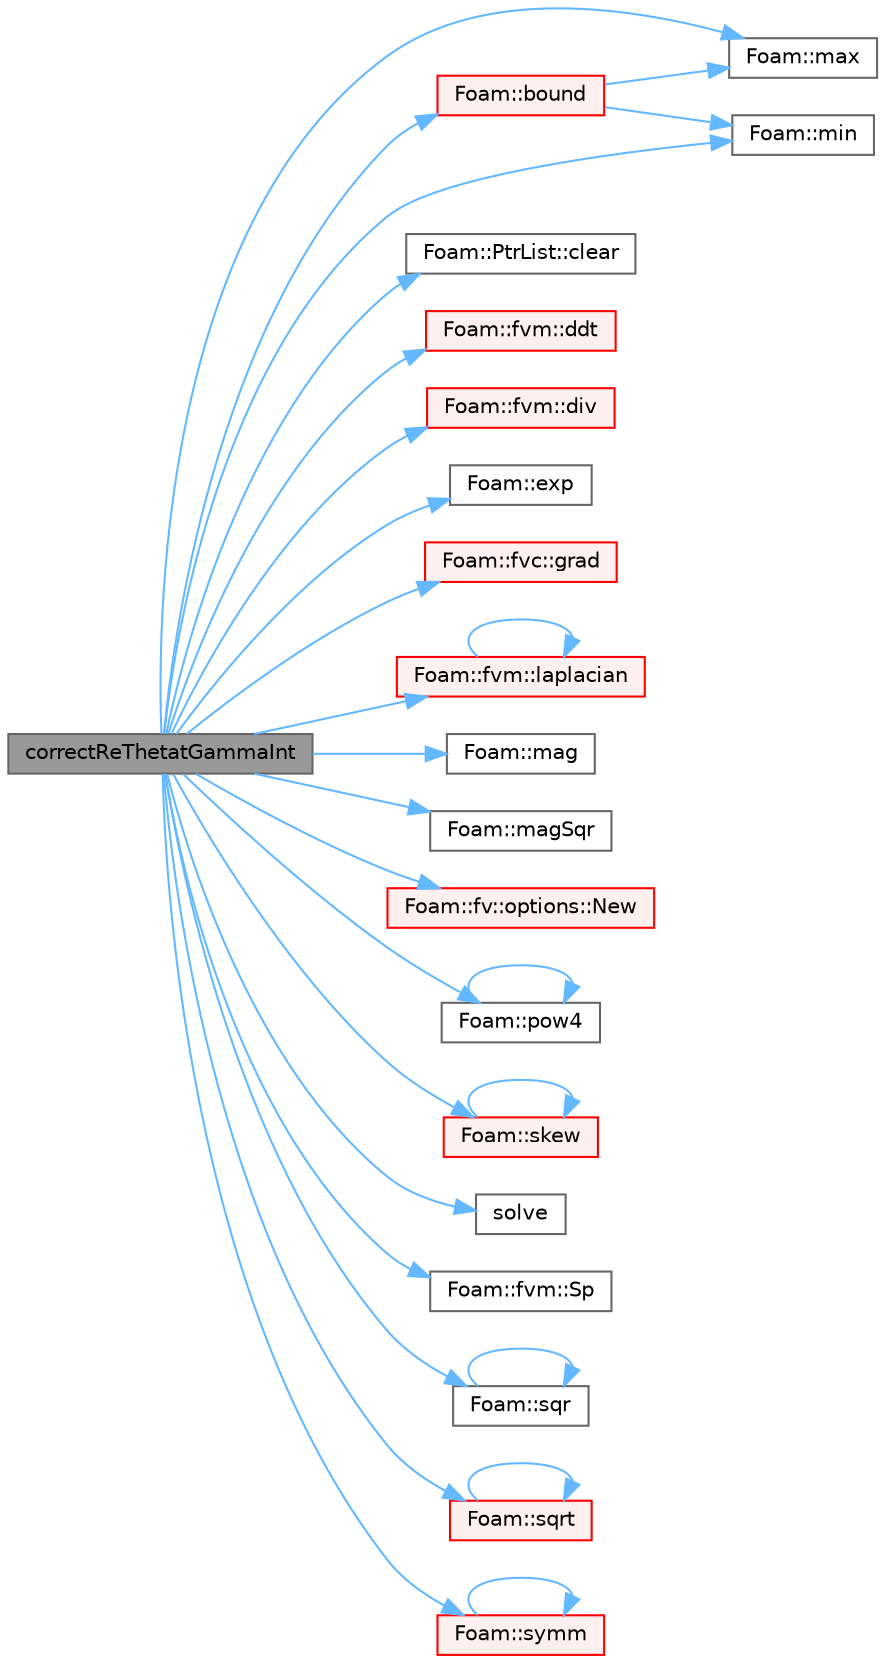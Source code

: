 digraph "correctReThetatGammaInt"
{
 // LATEX_PDF_SIZE
  bgcolor="transparent";
  edge [fontname=Helvetica,fontsize=10,labelfontname=Helvetica,labelfontsize=10];
  node [fontname=Helvetica,fontsize=10,shape=box,height=0.2,width=0.4];
  rankdir="LR";
  Node1 [id="Node000001",label="correctReThetatGammaInt",height=0.2,width=0.4,color="gray40", fillcolor="grey60", style="filled", fontcolor="black",tooltip=" "];
  Node1 -> Node2 [id="edge1_Node000001_Node000002",color="steelblue1",style="solid",tooltip=" "];
  Node2 [id="Node000002",label="Foam::bound",height=0.2,width=0.4,color="red", fillcolor="#FFF0F0", style="filled",URL="$namespaceFoam.html#a334b2a2d0ce7997d360f7a018174a077",tooltip=" "];
  Node2 -> Node26 [id="edge2_Node000002_Node000026",color="steelblue1",style="solid",tooltip=" "];
  Node26 [id="Node000026",label="Foam::max",height=0.2,width=0.4,color="grey40", fillcolor="white", style="filled",URL="$namespaceFoam.html#a0e0c00c14acbabe88eec56a8b0fa2806",tooltip=" "];
  Node2 -> Node27 [id="edge3_Node000002_Node000027",color="steelblue1",style="solid",tooltip=" "];
  Node27 [id="Node000027",label="Foam::min",height=0.2,width=0.4,color="grey40", fillcolor="white", style="filled",URL="$namespaceFoam.html#a96b65441175bbfb9a869045dc05fb0b9",tooltip=" "];
  Node1 -> Node29 [id="edge4_Node000001_Node000029",color="steelblue1",style="solid",tooltip=" "];
  Node29 [id="Node000029",label="Foam::PtrList::clear",height=0.2,width=0.4,color="grey40", fillcolor="white", style="filled",URL="$classFoam_1_1PtrList.html#ac8bb3912a3ce86b15842e79d0b421204",tooltip=" "];
  Node1 -> Node30 [id="edge5_Node000001_Node000030",color="steelblue1",style="solid",tooltip=" "];
  Node30 [id="Node000030",label="Foam::fvm::ddt",height=0.2,width=0.4,color="red", fillcolor="#FFF0F0", style="filled",URL="$namespaceFoam_1_1fvm.html#a2d88eca98ab69b84af7ddb96e35f5a44",tooltip=" "];
  Node1 -> Node34 [id="edge6_Node000001_Node000034",color="steelblue1",style="solid",tooltip=" "];
  Node34 [id="Node000034",label="Foam::fvm::div",height=0.2,width=0.4,color="red", fillcolor="#FFF0F0", style="filled",URL="$namespaceFoam_1_1fvm.html#a058dd4757c11ae656c8d576632b33d25",tooltip=" "];
  Node1 -> Node37 [id="edge7_Node000001_Node000037",color="steelblue1",style="solid",tooltip=" "];
  Node37 [id="Node000037",label="Foam::exp",height=0.2,width=0.4,color="grey40", fillcolor="white", style="filled",URL="$namespaceFoam.html#a12bca6c677fcf0977532179c3cb9bb89",tooltip=" "];
  Node1 -> Node38 [id="edge8_Node000001_Node000038",color="steelblue1",style="solid",tooltip=" "];
  Node38 [id="Node000038",label="Foam::fvc::grad",height=0.2,width=0.4,color="red", fillcolor="#FFF0F0", style="filled",URL="$namespaceFoam_1_1fvc.html#a094a9cf8cbcd7511778abc82036c8a4b",tooltip=" "];
  Node1 -> Node40 [id="edge9_Node000001_Node000040",color="steelblue1",style="solid",tooltip=" "];
  Node40 [id="Node000040",label="Foam::fvm::laplacian",height=0.2,width=0.4,color="red", fillcolor="#FFF0F0", style="filled",URL="$namespaceFoam_1_1fvm.html#a05679b154654e47e9f1e2fbd2bc0bae0",tooltip=" "];
  Node40 -> Node40 [id="edge10_Node000040_Node000040",color="steelblue1",style="solid",tooltip=" "];
  Node1 -> Node41 [id="edge11_Node000001_Node000041",color="steelblue1",style="solid",tooltip=" "];
  Node41 [id="Node000041",label="Foam::mag",height=0.2,width=0.4,color="grey40", fillcolor="white", style="filled",URL="$namespaceFoam.html#a8ac5b57f98f906c36b8a4e989a77dbba",tooltip=" "];
  Node1 -> Node42 [id="edge12_Node000001_Node000042",color="steelblue1",style="solid",tooltip=" "];
  Node42 [id="Node000042",label="Foam::magSqr",height=0.2,width=0.4,color="grey40", fillcolor="white", style="filled",URL="$namespaceFoam.html#aea671360975cf54141f555a789ce3148",tooltip=" "];
  Node1 -> Node26 [id="edge13_Node000001_Node000026",color="steelblue1",style="solid",tooltip=" "];
  Node1 -> Node27 [id="edge14_Node000001_Node000027",color="steelblue1",style="solid",tooltip=" "];
  Node1 -> Node43 [id="edge15_Node000001_Node000043",color="steelblue1",style="solid",tooltip=" "];
  Node43 [id="Node000043",label="Foam::fv::options::New",height=0.2,width=0.4,color="red", fillcolor="#FFF0F0", style="filled",URL="$classFoam_1_1fv_1_1options.html#a616ee355e53d26b92cf6a39d39f5c594",tooltip=" "];
  Node1 -> Node47 [id="edge16_Node000001_Node000047",color="steelblue1",style="solid",tooltip=" "];
  Node47 [id="Node000047",label="Foam::pow4",height=0.2,width=0.4,color="grey40", fillcolor="white", style="filled",URL="$namespaceFoam.html#aa0ae321d4861170e35fbb938636a4f40",tooltip=" "];
  Node47 -> Node47 [id="edge17_Node000047_Node000047",color="steelblue1",style="solid",tooltip=" "];
  Node1 -> Node48 [id="edge18_Node000001_Node000048",color="steelblue1",style="solid",tooltip=" "];
  Node48 [id="Node000048",label="Foam::skew",height=0.2,width=0.4,color="red", fillcolor="#FFF0F0", style="filled",URL="$namespaceFoam.html#aec5060dc82b7727c5935153aa048b2c1",tooltip=" "];
  Node48 -> Node48 [id="edge19_Node000048_Node000048",color="steelblue1",style="solid",tooltip=" "];
  Node1 -> Node52 [id="edge20_Node000001_Node000052",color="steelblue1",style="solid",tooltip=" "];
  Node52 [id="Node000052",label="solve",height=0.2,width=0.4,color="grey40", fillcolor="white", style="filled",URL="$solveBulkSurfactant_8H.html#a4ed43d58a6754059fa012bd273d05e33",tooltip=" "];
  Node1 -> Node53 [id="edge21_Node000001_Node000053",color="steelblue1",style="solid",tooltip=" "];
  Node53 [id="Node000053",label="Foam::fvm::Sp",height=0.2,width=0.4,color="grey40", fillcolor="white", style="filled",URL="$namespaceFoam_1_1fvm.html#af8062d84b43cdfe63a19c1e2e0b6de6a",tooltip=" "];
  Node1 -> Node54 [id="edge22_Node000001_Node000054",color="steelblue1",style="solid",tooltip=" "];
  Node54 [id="Node000054",label="Foam::sqr",height=0.2,width=0.4,color="grey40", fillcolor="white", style="filled",URL="$namespaceFoam.html#a277dc11c581d53826ab5090b08f3b17b",tooltip=" "];
  Node54 -> Node54 [id="edge23_Node000054_Node000054",color="steelblue1",style="solid",tooltip=" "];
  Node1 -> Node55 [id="edge24_Node000001_Node000055",color="steelblue1",style="solid",tooltip=" "];
  Node55 [id="Node000055",label="Foam::sqrt",height=0.2,width=0.4,color="red", fillcolor="#FFF0F0", style="filled",URL="$namespaceFoam.html#a8616bd62eebf2342a80222fecb1bda71",tooltip=" "];
  Node55 -> Node55 [id="edge25_Node000055_Node000055",color="steelblue1",style="solid",tooltip=" "];
  Node1 -> Node57 [id="edge26_Node000001_Node000057",color="steelblue1",style="solid",tooltip=" "];
  Node57 [id="Node000057",label="Foam::symm",height=0.2,width=0.4,color="red", fillcolor="#FFF0F0", style="filled",URL="$namespaceFoam.html#a112755faabb5ff081d7a25a936a1d3c4",tooltip=" "];
  Node57 -> Node57 [id="edge27_Node000057_Node000057",color="steelblue1",style="solid",tooltip=" "];
}
